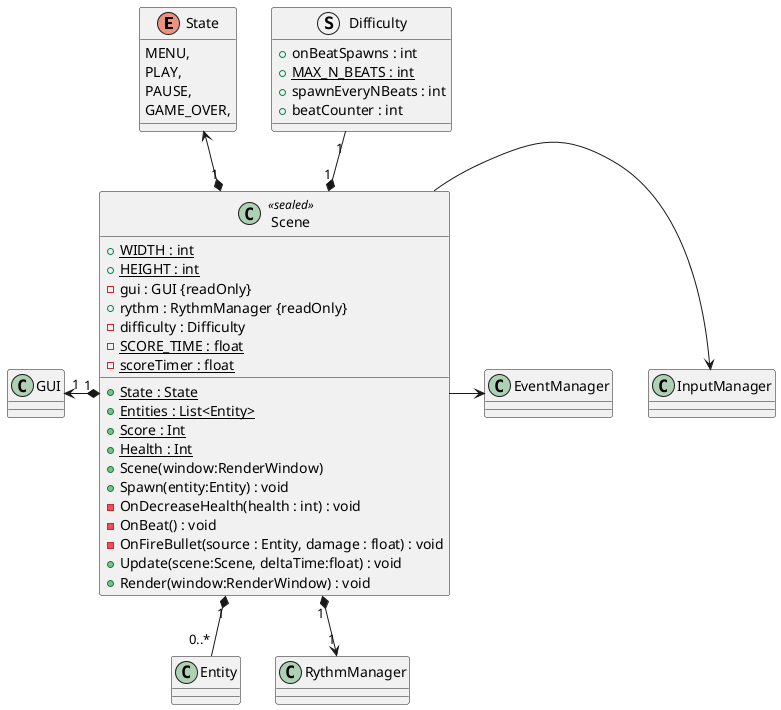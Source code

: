 @startuml
enum State {
    MENU,
    PLAY,
    PAUSE,
    GAME_OVER,
}
struct Difficulty {
    + onBeatSpawns : int
    + {static} MAX_N_BEATS : int
    + spawnEveryNBeats : int
    + beatCounter : int
}
class Scene <<sealed>> {
    + {static} WIDTH : int
    + {static} HEIGHT : int
    - gui : GUI {readOnly}
    + rythm : RythmManager {readOnly}
    - difficulty : Difficulty
    - {static} SCORE_TIME : float
    - {static} scoreTimer : float
    + {static} {method} State : State
    + {static} {method} Entities : List<Entity>
    + {static} {method} Score : Int
    + {static} {method} Health : Int
    + Scene(window:RenderWindow)
    + Spawn(entity:Entity) : void
    - OnDecreaseHealth(health : int) : void
    - OnBeat() : void
    - OnFireBullet(source : Entity, damage : float) : void
    + Update(scene:Scene, deltaTime:float) : void
    + Render(window:RenderWindow) : void
}
State <--* "1" Scene
GUI "1" <-* "1" Scene
Difficulty "1" --* "1" Scene
Scene "1" *-- "0..*" Entity
Scene -> InputManager
Scene "1" *--> "1" RythmManager
Scene -> EventManager
@enduml
